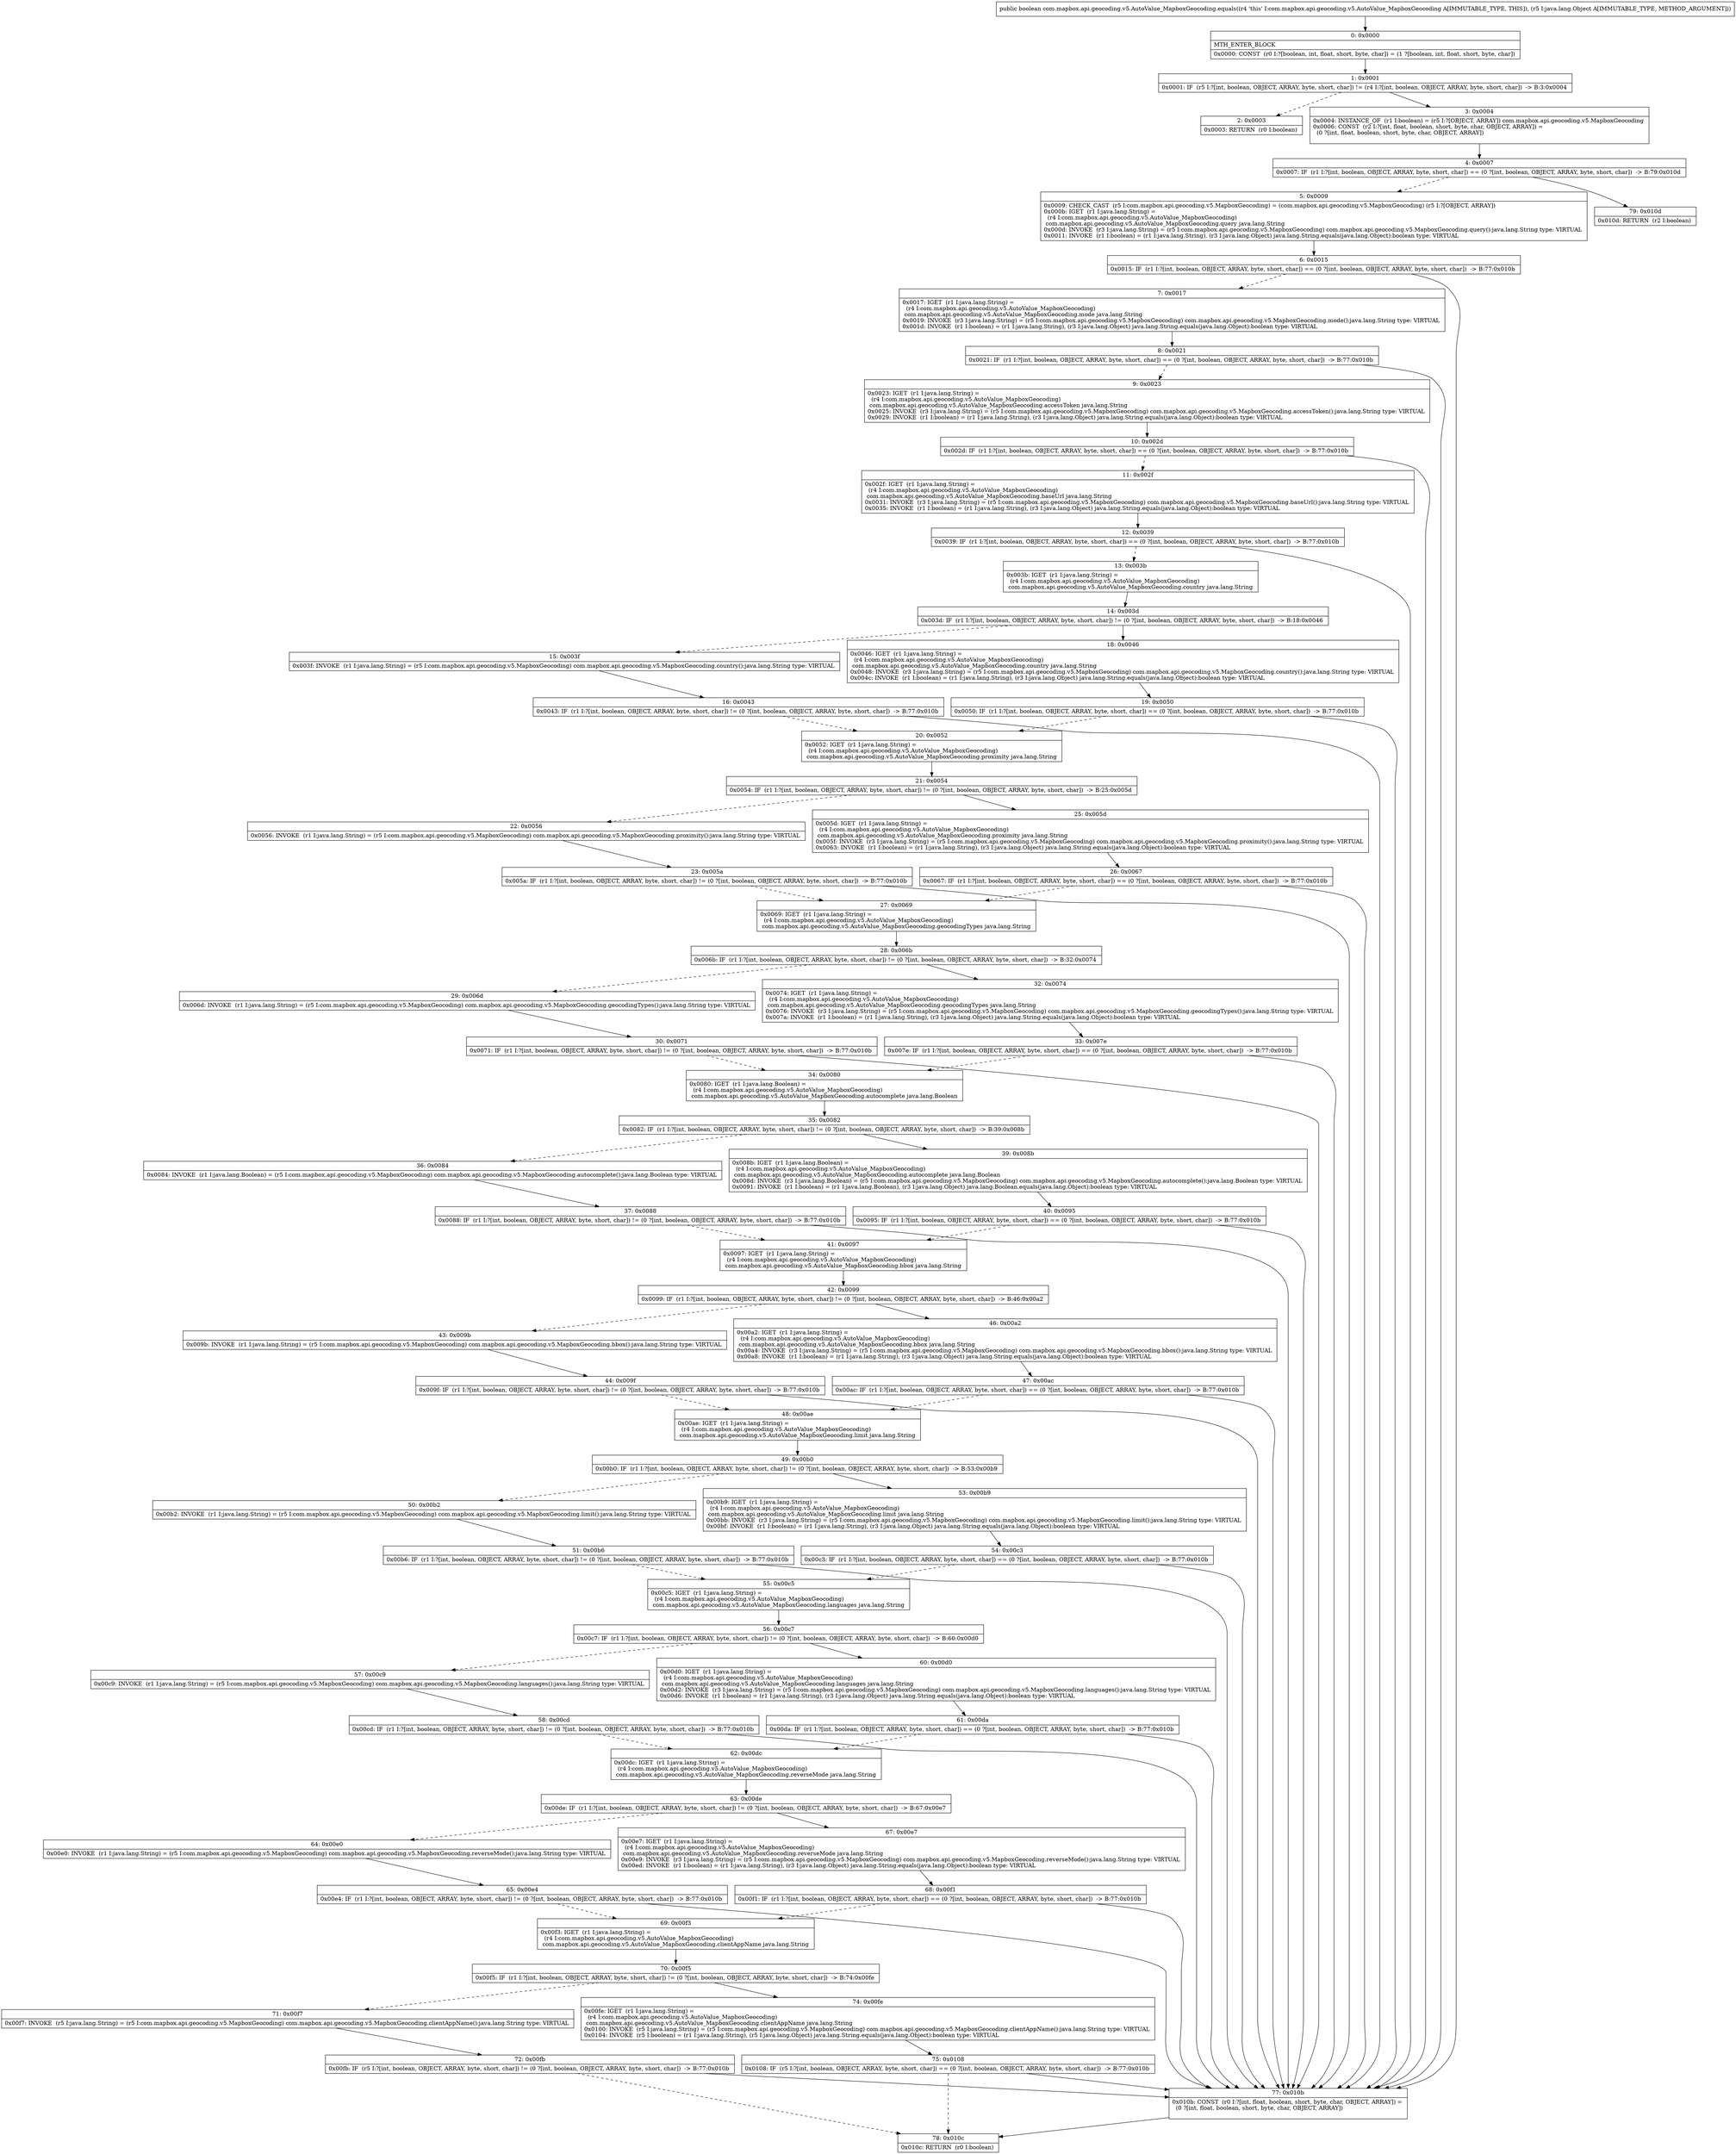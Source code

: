 digraph "CFG forcom.mapbox.api.geocoding.v5.AutoValue_MapboxGeocoding.equals(Ljava\/lang\/Object;)Z" {
Node_0 [shape=record,label="{0\:\ 0x0000|MTH_ENTER_BLOCK\l|0x0000: CONST  (r0 I:?[boolean, int, float, short, byte, char]) = (1 ?[boolean, int, float, short, byte, char]) \l}"];
Node_1 [shape=record,label="{1\:\ 0x0001|0x0001: IF  (r5 I:?[int, boolean, OBJECT, ARRAY, byte, short, char]) != (r4 I:?[int, boolean, OBJECT, ARRAY, byte, short, char])  \-\> B:3:0x0004 \l}"];
Node_2 [shape=record,label="{2\:\ 0x0003|0x0003: RETURN  (r0 I:boolean) \l}"];
Node_3 [shape=record,label="{3\:\ 0x0004|0x0004: INSTANCE_OF  (r1 I:boolean) = (r5 I:?[OBJECT, ARRAY]) com.mapbox.api.geocoding.v5.MapboxGeocoding \l0x0006: CONST  (r2 I:?[int, float, boolean, short, byte, char, OBJECT, ARRAY]) = \l  (0 ?[int, float, boolean, short, byte, char, OBJECT, ARRAY])\l \l}"];
Node_4 [shape=record,label="{4\:\ 0x0007|0x0007: IF  (r1 I:?[int, boolean, OBJECT, ARRAY, byte, short, char]) == (0 ?[int, boolean, OBJECT, ARRAY, byte, short, char])  \-\> B:79:0x010d \l}"];
Node_5 [shape=record,label="{5\:\ 0x0009|0x0009: CHECK_CAST  (r5 I:com.mapbox.api.geocoding.v5.MapboxGeocoding) = (com.mapbox.api.geocoding.v5.MapboxGeocoding) (r5 I:?[OBJECT, ARRAY]) \l0x000b: IGET  (r1 I:java.lang.String) = \l  (r4 I:com.mapbox.api.geocoding.v5.AutoValue_MapboxGeocoding)\l com.mapbox.api.geocoding.v5.AutoValue_MapboxGeocoding.query java.lang.String \l0x000d: INVOKE  (r3 I:java.lang.String) = (r5 I:com.mapbox.api.geocoding.v5.MapboxGeocoding) com.mapbox.api.geocoding.v5.MapboxGeocoding.query():java.lang.String type: VIRTUAL \l0x0011: INVOKE  (r1 I:boolean) = (r1 I:java.lang.String), (r3 I:java.lang.Object) java.lang.String.equals(java.lang.Object):boolean type: VIRTUAL \l}"];
Node_6 [shape=record,label="{6\:\ 0x0015|0x0015: IF  (r1 I:?[int, boolean, OBJECT, ARRAY, byte, short, char]) == (0 ?[int, boolean, OBJECT, ARRAY, byte, short, char])  \-\> B:77:0x010b \l}"];
Node_7 [shape=record,label="{7\:\ 0x0017|0x0017: IGET  (r1 I:java.lang.String) = \l  (r4 I:com.mapbox.api.geocoding.v5.AutoValue_MapboxGeocoding)\l com.mapbox.api.geocoding.v5.AutoValue_MapboxGeocoding.mode java.lang.String \l0x0019: INVOKE  (r3 I:java.lang.String) = (r5 I:com.mapbox.api.geocoding.v5.MapboxGeocoding) com.mapbox.api.geocoding.v5.MapboxGeocoding.mode():java.lang.String type: VIRTUAL \l0x001d: INVOKE  (r1 I:boolean) = (r1 I:java.lang.String), (r3 I:java.lang.Object) java.lang.String.equals(java.lang.Object):boolean type: VIRTUAL \l}"];
Node_8 [shape=record,label="{8\:\ 0x0021|0x0021: IF  (r1 I:?[int, boolean, OBJECT, ARRAY, byte, short, char]) == (0 ?[int, boolean, OBJECT, ARRAY, byte, short, char])  \-\> B:77:0x010b \l}"];
Node_9 [shape=record,label="{9\:\ 0x0023|0x0023: IGET  (r1 I:java.lang.String) = \l  (r4 I:com.mapbox.api.geocoding.v5.AutoValue_MapboxGeocoding)\l com.mapbox.api.geocoding.v5.AutoValue_MapboxGeocoding.accessToken java.lang.String \l0x0025: INVOKE  (r3 I:java.lang.String) = (r5 I:com.mapbox.api.geocoding.v5.MapboxGeocoding) com.mapbox.api.geocoding.v5.MapboxGeocoding.accessToken():java.lang.String type: VIRTUAL \l0x0029: INVOKE  (r1 I:boolean) = (r1 I:java.lang.String), (r3 I:java.lang.Object) java.lang.String.equals(java.lang.Object):boolean type: VIRTUAL \l}"];
Node_10 [shape=record,label="{10\:\ 0x002d|0x002d: IF  (r1 I:?[int, boolean, OBJECT, ARRAY, byte, short, char]) == (0 ?[int, boolean, OBJECT, ARRAY, byte, short, char])  \-\> B:77:0x010b \l}"];
Node_11 [shape=record,label="{11\:\ 0x002f|0x002f: IGET  (r1 I:java.lang.String) = \l  (r4 I:com.mapbox.api.geocoding.v5.AutoValue_MapboxGeocoding)\l com.mapbox.api.geocoding.v5.AutoValue_MapboxGeocoding.baseUrl java.lang.String \l0x0031: INVOKE  (r3 I:java.lang.String) = (r5 I:com.mapbox.api.geocoding.v5.MapboxGeocoding) com.mapbox.api.geocoding.v5.MapboxGeocoding.baseUrl():java.lang.String type: VIRTUAL \l0x0035: INVOKE  (r1 I:boolean) = (r1 I:java.lang.String), (r3 I:java.lang.Object) java.lang.String.equals(java.lang.Object):boolean type: VIRTUAL \l}"];
Node_12 [shape=record,label="{12\:\ 0x0039|0x0039: IF  (r1 I:?[int, boolean, OBJECT, ARRAY, byte, short, char]) == (0 ?[int, boolean, OBJECT, ARRAY, byte, short, char])  \-\> B:77:0x010b \l}"];
Node_13 [shape=record,label="{13\:\ 0x003b|0x003b: IGET  (r1 I:java.lang.String) = \l  (r4 I:com.mapbox.api.geocoding.v5.AutoValue_MapboxGeocoding)\l com.mapbox.api.geocoding.v5.AutoValue_MapboxGeocoding.country java.lang.String \l}"];
Node_14 [shape=record,label="{14\:\ 0x003d|0x003d: IF  (r1 I:?[int, boolean, OBJECT, ARRAY, byte, short, char]) != (0 ?[int, boolean, OBJECT, ARRAY, byte, short, char])  \-\> B:18:0x0046 \l}"];
Node_15 [shape=record,label="{15\:\ 0x003f|0x003f: INVOKE  (r1 I:java.lang.String) = (r5 I:com.mapbox.api.geocoding.v5.MapboxGeocoding) com.mapbox.api.geocoding.v5.MapboxGeocoding.country():java.lang.String type: VIRTUAL \l}"];
Node_16 [shape=record,label="{16\:\ 0x0043|0x0043: IF  (r1 I:?[int, boolean, OBJECT, ARRAY, byte, short, char]) != (0 ?[int, boolean, OBJECT, ARRAY, byte, short, char])  \-\> B:77:0x010b \l}"];
Node_18 [shape=record,label="{18\:\ 0x0046|0x0046: IGET  (r1 I:java.lang.String) = \l  (r4 I:com.mapbox.api.geocoding.v5.AutoValue_MapboxGeocoding)\l com.mapbox.api.geocoding.v5.AutoValue_MapboxGeocoding.country java.lang.String \l0x0048: INVOKE  (r3 I:java.lang.String) = (r5 I:com.mapbox.api.geocoding.v5.MapboxGeocoding) com.mapbox.api.geocoding.v5.MapboxGeocoding.country():java.lang.String type: VIRTUAL \l0x004c: INVOKE  (r1 I:boolean) = (r1 I:java.lang.String), (r3 I:java.lang.Object) java.lang.String.equals(java.lang.Object):boolean type: VIRTUAL \l}"];
Node_19 [shape=record,label="{19\:\ 0x0050|0x0050: IF  (r1 I:?[int, boolean, OBJECT, ARRAY, byte, short, char]) == (0 ?[int, boolean, OBJECT, ARRAY, byte, short, char])  \-\> B:77:0x010b \l}"];
Node_20 [shape=record,label="{20\:\ 0x0052|0x0052: IGET  (r1 I:java.lang.String) = \l  (r4 I:com.mapbox.api.geocoding.v5.AutoValue_MapboxGeocoding)\l com.mapbox.api.geocoding.v5.AutoValue_MapboxGeocoding.proximity java.lang.String \l}"];
Node_21 [shape=record,label="{21\:\ 0x0054|0x0054: IF  (r1 I:?[int, boolean, OBJECT, ARRAY, byte, short, char]) != (0 ?[int, boolean, OBJECT, ARRAY, byte, short, char])  \-\> B:25:0x005d \l}"];
Node_22 [shape=record,label="{22\:\ 0x0056|0x0056: INVOKE  (r1 I:java.lang.String) = (r5 I:com.mapbox.api.geocoding.v5.MapboxGeocoding) com.mapbox.api.geocoding.v5.MapboxGeocoding.proximity():java.lang.String type: VIRTUAL \l}"];
Node_23 [shape=record,label="{23\:\ 0x005a|0x005a: IF  (r1 I:?[int, boolean, OBJECT, ARRAY, byte, short, char]) != (0 ?[int, boolean, OBJECT, ARRAY, byte, short, char])  \-\> B:77:0x010b \l}"];
Node_25 [shape=record,label="{25\:\ 0x005d|0x005d: IGET  (r1 I:java.lang.String) = \l  (r4 I:com.mapbox.api.geocoding.v5.AutoValue_MapboxGeocoding)\l com.mapbox.api.geocoding.v5.AutoValue_MapboxGeocoding.proximity java.lang.String \l0x005f: INVOKE  (r3 I:java.lang.String) = (r5 I:com.mapbox.api.geocoding.v5.MapboxGeocoding) com.mapbox.api.geocoding.v5.MapboxGeocoding.proximity():java.lang.String type: VIRTUAL \l0x0063: INVOKE  (r1 I:boolean) = (r1 I:java.lang.String), (r3 I:java.lang.Object) java.lang.String.equals(java.lang.Object):boolean type: VIRTUAL \l}"];
Node_26 [shape=record,label="{26\:\ 0x0067|0x0067: IF  (r1 I:?[int, boolean, OBJECT, ARRAY, byte, short, char]) == (0 ?[int, boolean, OBJECT, ARRAY, byte, short, char])  \-\> B:77:0x010b \l}"];
Node_27 [shape=record,label="{27\:\ 0x0069|0x0069: IGET  (r1 I:java.lang.String) = \l  (r4 I:com.mapbox.api.geocoding.v5.AutoValue_MapboxGeocoding)\l com.mapbox.api.geocoding.v5.AutoValue_MapboxGeocoding.geocodingTypes java.lang.String \l}"];
Node_28 [shape=record,label="{28\:\ 0x006b|0x006b: IF  (r1 I:?[int, boolean, OBJECT, ARRAY, byte, short, char]) != (0 ?[int, boolean, OBJECT, ARRAY, byte, short, char])  \-\> B:32:0x0074 \l}"];
Node_29 [shape=record,label="{29\:\ 0x006d|0x006d: INVOKE  (r1 I:java.lang.String) = (r5 I:com.mapbox.api.geocoding.v5.MapboxGeocoding) com.mapbox.api.geocoding.v5.MapboxGeocoding.geocodingTypes():java.lang.String type: VIRTUAL \l}"];
Node_30 [shape=record,label="{30\:\ 0x0071|0x0071: IF  (r1 I:?[int, boolean, OBJECT, ARRAY, byte, short, char]) != (0 ?[int, boolean, OBJECT, ARRAY, byte, short, char])  \-\> B:77:0x010b \l}"];
Node_32 [shape=record,label="{32\:\ 0x0074|0x0074: IGET  (r1 I:java.lang.String) = \l  (r4 I:com.mapbox.api.geocoding.v5.AutoValue_MapboxGeocoding)\l com.mapbox.api.geocoding.v5.AutoValue_MapboxGeocoding.geocodingTypes java.lang.String \l0x0076: INVOKE  (r3 I:java.lang.String) = (r5 I:com.mapbox.api.geocoding.v5.MapboxGeocoding) com.mapbox.api.geocoding.v5.MapboxGeocoding.geocodingTypes():java.lang.String type: VIRTUAL \l0x007a: INVOKE  (r1 I:boolean) = (r1 I:java.lang.String), (r3 I:java.lang.Object) java.lang.String.equals(java.lang.Object):boolean type: VIRTUAL \l}"];
Node_33 [shape=record,label="{33\:\ 0x007e|0x007e: IF  (r1 I:?[int, boolean, OBJECT, ARRAY, byte, short, char]) == (0 ?[int, boolean, OBJECT, ARRAY, byte, short, char])  \-\> B:77:0x010b \l}"];
Node_34 [shape=record,label="{34\:\ 0x0080|0x0080: IGET  (r1 I:java.lang.Boolean) = \l  (r4 I:com.mapbox.api.geocoding.v5.AutoValue_MapboxGeocoding)\l com.mapbox.api.geocoding.v5.AutoValue_MapboxGeocoding.autocomplete java.lang.Boolean \l}"];
Node_35 [shape=record,label="{35\:\ 0x0082|0x0082: IF  (r1 I:?[int, boolean, OBJECT, ARRAY, byte, short, char]) != (0 ?[int, boolean, OBJECT, ARRAY, byte, short, char])  \-\> B:39:0x008b \l}"];
Node_36 [shape=record,label="{36\:\ 0x0084|0x0084: INVOKE  (r1 I:java.lang.Boolean) = (r5 I:com.mapbox.api.geocoding.v5.MapboxGeocoding) com.mapbox.api.geocoding.v5.MapboxGeocoding.autocomplete():java.lang.Boolean type: VIRTUAL \l}"];
Node_37 [shape=record,label="{37\:\ 0x0088|0x0088: IF  (r1 I:?[int, boolean, OBJECT, ARRAY, byte, short, char]) != (0 ?[int, boolean, OBJECT, ARRAY, byte, short, char])  \-\> B:77:0x010b \l}"];
Node_39 [shape=record,label="{39\:\ 0x008b|0x008b: IGET  (r1 I:java.lang.Boolean) = \l  (r4 I:com.mapbox.api.geocoding.v5.AutoValue_MapboxGeocoding)\l com.mapbox.api.geocoding.v5.AutoValue_MapboxGeocoding.autocomplete java.lang.Boolean \l0x008d: INVOKE  (r3 I:java.lang.Boolean) = (r5 I:com.mapbox.api.geocoding.v5.MapboxGeocoding) com.mapbox.api.geocoding.v5.MapboxGeocoding.autocomplete():java.lang.Boolean type: VIRTUAL \l0x0091: INVOKE  (r1 I:boolean) = (r1 I:java.lang.Boolean), (r3 I:java.lang.Object) java.lang.Boolean.equals(java.lang.Object):boolean type: VIRTUAL \l}"];
Node_40 [shape=record,label="{40\:\ 0x0095|0x0095: IF  (r1 I:?[int, boolean, OBJECT, ARRAY, byte, short, char]) == (0 ?[int, boolean, OBJECT, ARRAY, byte, short, char])  \-\> B:77:0x010b \l}"];
Node_41 [shape=record,label="{41\:\ 0x0097|0x0097: IGET  (r1 I:java.lang.String) = \l  (r4 I:com.mapbox.api.geocoding.v5.AutoValue_MapboxGeocoding)\l com.mapbox.api.geocoding.v5.AutoValue_MapboxGeocoding.bbox java.lang.String \l}"];
Node_42 [shape=record,label="{42\:\ 0x0099|0x0099: IF  (r1 I:?[int, boolean, OBJECT, ARRAY, byte, short, char]) != (0 ?[int, boolean, OBJECT, ARRAY, byte, short, char])  \-\> B:46:0x00a2 \l}"];
Node_43 [shape=record,label="{43\:\ 0x009b|0x009b: INVOKE  (r1 I:java.lang.String) = (r5 I:com.mapbox.api.geocoding.v5.MapboxGeocoding) com.mapbox.api.geocoding.v5.MapboxGeocoding.bbox():java.lang.String type: VIRTUAL \l}"];
Node_44 [shape=record,label="{44\:\ 0x009f|0x009f: IF  (r1 I:?[int, boolean, OBJECT, ARRAY, byte, short, char]) != (0 ?[int, boolean, OBJECT, ARRAY, byte, short, char])  \-\> B:77:0x010b \l}"];
Node_46 [shape=record,label="{46\:\ 0x00a2|0x00a2: IGET  (r1 I:java.lang.String) = \l  (r4 I:com.mapbox.api.geocoding.v5.AutoValue_MapboxGeocoding)\l com.mapbox.api.geocoding.v5.AutoValue_MapboxGeocoding.bbox java.lang.String \l0x00a4: INVOKE  (r3 I:java.lang.String) = (r5 I:com.mapbox.api.geocoding.v5.MapboxGeocoding) com.mapbox.api.geocoding.v5.MapboxGeocoding.bbox():java.lang.String type: VIRTUAL \l0x00a8: INVOKE  (r1 I:boolean) = (r1 I:java.lang.String), (r3 I:java.lang.Object) java.lang.String.equals(java.lang.Object):boolean type: VIRTUAL \l}"];
Node_47 [shape=record,label="{47\:\ 0x00ac|0x00ac: IF  (r1 I:?[int, boolean, OBJECT, ARRAY, byte, short, char]) == (0 ?[int, boolean, OBJECT, ARRAY, byte, short, char])  \-\> B:77:0x010b \l}"];
Node_48 [shape=record,label="{48\:\ 0x00ae|0x00ae: IGET  (r1 I:java.lang.String) = \l  (r4 I:com.mapbox.api.geocoding.v5.AutoValue_MapboxGeocoding)\l com.mapbox.api.geocoding.v5.AutoValue_MapboxGeocoding.limit java.lang.String \l}"];
Node_49 [shape=record,label="{49\:\ 0x00b0|0x00b0: IF  (r1 I:?[int, boolean, OBJECT, ARRAY, byte, short, char]) != (0 ?[int, boolean, OBJECT, ARRAY, byte, short, char])  \-\> B:53:0x00b9 \l}"];
Node_50 [shape=record,label="{50\:\ 0x00b2|0x00b2: INVOKE  (r1 I:java.lang.String) = (r5 I:com.mapbox.api.geocoding.v5.MapboxGeocoding) com.mapbox.api.geocoding.v5.MapboxGeocoding.limit():java.lang.String type: VIRTUAL \l}"];
Node_51 [shape=record,label="{51\:\ 0x00b6|0x00b6: IF  (r1 I:?[int, boolean, OBJECT, ARRAY, byte, short, char]) != (0 ?[int, boolean, OBJECT, ARRAY, byte, short, char])  \-\> B:77:0x010b \l}"];
Node_53 [shape=record,label="{53\:\ 0x00b9|0x00b9: IGET  (r1 I:java.lang.String) = \l  (r4 I:com.mapbox.api.geocoding.v5.AutoValue_MapboxGeocoding)\l com.mapbox.api.geocoding.v5.AutoValue_MapboxGeocoding.limit java.lang.String \l0x00bb: INVOKE  (r3 I:java.lang.String) = (r5 I:com.mapbox.api.geocoding.v5.MapboxGeocoding) com.mapbox.api.geocoding.v5.MapboxGeocoding.limit():java.lang.String type: VIRTUAL \l0x00bf: INVOKE  (r1 I:boolean) = (r1 I:java.lang.String), (r3 I:java.lang.Object) java.lang.String.equals(java.lang.Object):boolean type: VIRTUAL \l}"];
Node_54 [shape=record,label="{54\:\ 0x00c3|0x00c3: IF  (r1 I:?[int, boolean, OBJECT, ARRAY, byte, short, char]) == (0 ?[int, boolean, OBJECT, ARRAY, byte, short, char])  \-\> B:77:0x010b \l}"];
Node_55 [shape=record,label="{55\:\ 0x00c5|0x00c5: IGET  (r1 I:java.lang.String) = \l  (r4 I:com.mapbox.api.geocoding.v5.AutoValue_MapboxGeocoding)\l com.mapbox.api.geocoding.v5.AutoValue_MapboxGeocoding.languages java.lang.String \l}"];
Node_56 [shape=record,label="{56\:\ 0x00c7|0x00c7: IF  (r1 I:?[int, boolean, OBJECT, ARRAY, byte, short, char]) != (0 ?[int, boolean, OBJECT, ARRAY, byte, short, char])  \-\> B:60:0x00d0 \l}"];
Node_57 [shape=record,label="{57\:\ 0x00c9|0x00c9: INVOKE  (r1 I:java.lang.String) = (r5 I:com.mapbox.api.geocoding.v5.MapboxGeocoding) com.mapbox.api.geocoding.v5.MapboxGeocoding.languages():java.lang.String type: VIRTUAL \l}"];
Node_58 [shape=record,label="{58\:\ 0x00cd|0x00cd: IF  (r1 I:?[int, boolean, OBJECT, ARRAY, byte, short, char]) != (0 ?[int, boolean, OBJECT, ARRAY, byte, short, char])  \-\> B:77:0x010b \l}"];
Node_60 [shape=record,label="{60\:\ 0x00d0|0x00d0: IGET  (r1 I:java.lang.String) = \l  (r4 I:com.mapbox.api.geocoding.v5.AutoValue_MapboxGeocoding)\l com.mapbox.api.geocoding.v5.AutoValue_MapboxGeocoding.languages java.lang.String \l0x00d2: INVOKE  (r3 I:java.lang.String) = (r5 I:com.mapbox.api.geocoding.v5.MapboxGeocoding) com.mapbox.api.geocoding.v5.MapboxGeocoding.languages():java.lang.String type: VIRTUAL \l0x00d6: INVOKE  (r1 I:boolean) = (r1 I:java.lang.String), (r3 I:java.lang.Object) java.lang.String.equals(java.lang.Object):boolean type: VIRTUAL \l}"];
Node_61 [shape=record,label="{61\:\ 0x00da|0x00da: IF  (r1 I:?[int, boolean, OBJECT, ARRAY, byte, short, char]) == (0 ?[int, boolean, OBJECT, ARRAY, byte, short, char])  \-\> B:77:0x010b \l}"];
Node_62 [shape=record,label="{62\:\ 0x00dc|0x00dc: IGET  (r1 I:java.lang.String) = \l  (r4 I:com.mapbox.api.geocoding.v5.AutoValue_MapboxGeocoding)\l com.mapbox.api.geocoding.v5.AutoValue_MapboxGeocoding.reverseMode java.lang.String \l}"];
Node_63 [shape=record,label="{63\:\ 0x00de|0x00de: IF  (r1 I:?[int, boolean, OBJECT, ARRAY, byte, short, char]) != (0 ?[int, boolean, OBJECT, ARRAY, byte, short, char])  \-\> B:67:0x00e7 \l}"];
Node_64 [shape=record,label="{64\:\ 0x00e0|0x00e0: INVOKE  (r1 I:java.lang.String) = (r5 I:com.mapbox.api.geocoding.v5.MapboxGeocoding) com.mapbox.api.geocoding.v5.MapboxGeocoding.reverseMode():java.lang.String type: VIRTUAL \l}"];
Node_65 [shape=record,label="{65\:\ 0x00e4|0x00e4: IF  (r1 I:?[int, boolean, OBJECT, ARRAY, byte, short, char]) != (0 ?[int, boolean, OBJECT, ARRAY, byte, short, char])  \-\> B:77:0x010b \l}"];
Node_67 [shape=record,label="{67\:\ 0x00e7|0x00e7: IGET  (r1 I:java.lang.String) = \l  (r4 I:com.mapbox.api.geocoding.v5.AutoValue_MapboxGeocoding)\l com.mapbox.api.geocoding.v5.AutoValue_MapboxGeocoding.reverseMode java.lang.String \l0x00e9: INVOKE  (r3 I:java.lang.String) = (r5 I:com.mapbox.api.geocoding.v5.MapboxGeocoding) com.mapbox.api.geocoding.v5.MapboxGeocoding.reverseMode():java.lang.String type: VIRTUAL \l0x00ed: INVOKE  (r1 I:boolean) = (r1 I:java.lang.String), (r3 I:java.lang.Object) java.lang.String.equals(java.lang.Object):boolean type: VIRTUAL \l}"];
Node_68 [shape=record,label="{68\:\ 0x00f1|0x00f1: IF  (r1 I:?[int, boolean, OBJECT, ARRAY, byte, short, char]) == (0 ?[int, boolean, OBJECT, ARRAY, byte, short, char])  \-\> B:77:0x010b \l}"];
Node_69 [shape=record,label="{69\:\ 0x00f3|0x00f3: IGET  (r1 I:java.lang.String) = \l  (r4 I:com.mapbox.api.geocoding.v5.AutoValue_MapboxGeocoding)\l com.mapbox.api.geocoding.v5.AutoValue_MapboxGeocoding.clientAppName java.lang.String \l}"];
Node_70 [shape=record,label="{70\:\ 0x00f5|0x00f5: IF  (r1 I:?[int, boolean, OBJECT, ARRAY, byte, short, char]) != (0 ?[int, boolean, OBJECT, ARRAY, byte, short, char])  \-\> B:74:0x00fe \l}"];
Node_71 [shape=record,label="{71\:\ 0x00f7|0x00f7: INVOKE  (r5 I:java.lang.String) = (r5 I:com.mapbox.api.geocoding.v5.MapboxGeocoding) com.mapbox.api.geocoding.v5.MapboxGeocoding.clientAppName():java.lang.String type: VIRTUAL \l}"];
Node_72 [shape=record,label="{72\:\ 0x00fb|0x00fb: IF  (r5 I:?[int, boolean, OBJECT, ARRAY, byte, short, char]) != (0 ?[int, boolean, OBJECT, ARRAY, byte, short, char])  \-\> B:77:0x010b \l}"];
Node_74 [shape=record,label="{74\:\ 0x00fe|0x00fe: IGET  (r1 I:java.lang.String) = \l  (r4 I:com.mapbox.api.geocoding.v5.AutoValue_MapboxGeocoding)\l com.mapbox.api.geocoding.v5.AutoValue_MapboxGeocoding.clientAppName java.lang.String \l0x0100: INVOKE  (r5 I:java.lang.String) = (r5 I:com.mapbox.api.geocoding.v5.MapboxGeocoding) com.mapbox.api.geocoding.v5.MapboxGeocoding.clientAppName():java.lang.String type: VIRTUAL \l0x0104: INVOKE  (r5 I:boolean) = (r1 I:java.lang.String), (r5 I:java.lang.Object) java.lang.String.equals(java.lang.Object):boolean type: VIRTUAL \l}"];
Node_75 [shape=record,label="{75\:\ 0x0108|0x0108: IF  (r5 I:?[int, boolean, OBJECT, ARRAY, byte, short, char]) == (0 ?[int, boolean, OBJECT, ARRAY, byte, short, char])  \-\> B:77:0x010b \l}"];
Node_77 [shape=record,label="{77\:\ 0x010b|0x010b: CONST  (r0 I:?[int, float, boolean, short, byte, char, OBJECT, ARRAY]) = \l  (0 ?[int, float, boolean, short, byte, char, OBJECT, ARRAY])\l \l}"];
Node_78 [shape=record,label="{78\:\ 0x010c|0x010c: RETURN  (r0 I:boolean) \l}"];
Node_79 [shape=record,label="{79\:\ 0x010d|0x010d: RETURN  (r2 I:boolean) \l}"];
MethodNode[shape=record,label="{public boolean com.mapbox.api.geocoding.v5.AutoValue_MapboxGeocoding.equals((r4 'this' I:com.mapbox.api.geocoding.v5.AutoValue_MapboxGeocoding A[IMMUTABLE_TYPE, THIS]), (r5 I:java.lang.Object A[IMMUTABLE_TYPE, METHOD_ARGUMENT])) }"];
MethodNode -> Node_0;
Node_0 -> Node_1;
Node_1 -> Node_2[style=dashed];
Node_1 -> Node_3;
Node_3 -> Node_4;
Node_4 -> Node_5[style=dashed];
Node_4 -> Node_79;
Node_5 -> Node_6;
Node_6 -> Node_7[style=dashed];
Node_6 -> Node_77;
Node_7 -> Node_8;
Node_8 -> Node_9[style=dashed];
Node_8 -> Node_77;
Node_9 -> Node_10;
Node_10 -> Node_11[style=dashed];
Node_10 -> Node_77;
Node_11 -> Node_12;
Node_12 -> Node_13[style=dashed];
Node_12 -> Node_77;
Node_13 -> Node_14;
Node_14 -> Node_15[style=dashed];
Node_14 -> Node_18;
Node_15 -> Node_16;
Node_16 -> Node_77;
Node_16 -> Node_20[style=dashed];
Node_18 -> Node_19;
Node_19 -> Node_20[style=dashed];
Node_19 -> Node_77;
Node_20 -> Node_21;
Node_21 -> Node_22[style=dashed];
Node_21 -> Node_25;
Node_22 -> Node_23;
Node_23 -> Node_77;
Node_23 -> Node_27[style=dashed];
Node_25 -> Node_26;
Node_26 -> Node_27[style=dashed];
Node_26 -> Node_77;
Node_27 -> Node_28;
Node_28 -> Node_29[style=dashed];
Node_28 -> Node_32;
Node_29 -> Node_30;
Node_30 -> Node_77;
Node_30 -> Node_34[style=dashed];
Node_32 -> Node_33;
Node_33 -> Node_34[style=dashed];
Node_33 -> Node_77;
Node_34 -> Node_35;
Node_35 -> Node_36[style=dashed];
Node_35 -> Node_39;
Node_36 -> Node_37;
Node_37 -> Node_77;
Node_37 -> Node_41[style=dashed];
Node_39 -> Node_40;
Node_40 -> Node_41[style=dashed];
Node_40 -> Node_77;
Node_41 -> Node_42;
Node_42 -> Node_43[style=dashed];
Node_42 -> Node_46;
Node_43 -> Node_44;
Node_44 -> Node_77;
Node_44 -> Node_48[style=dashed];
Node_46 -> Node_47;
Node_47 -> Node_48[style=dashed];
Node_47 -> Node_77;
Node_48 -> Node_49;
Node_49 -> Node_50[style=dashed];
Node_49 -> Node_53;
Node_50 -> Node_51;
Node_51 -> Node_77;
Node_51 -> Node_55[style=dashed];
Node_53 -> Node_54;
Node_54 -> Node_55[style=dashed];
Node_54 -> Node_77;
Node_55 -> Node_56;
Node_56 -> Node_57[style=dashed];
Node_56 -> Node_60;
Node_57 -> Node_58;
Node_58 -> Node_77;
Node_58 -> Node_62[style=dashed];
Node_60 -> Node_61;
Node_61 -> Node_62[style=dashed];
Node_61 -> Node_77;
Node_62 -> Node_63;
Node_63 -> Node_64[style=dashed];
Node_63 -> Node_67;
Node_64 -> Node_65;
Node_65 -> Node_77;
Node_65 -> Node_69[style=dashed];
Node_67 -> Node_68;
Node_68 -> Node_69[style=dashed];
Node_68 -> Node_77;
Node_69 -> Node_70;
Node_70 -> Node_71[style=dashed];
Node_70 -> Node_74;
Node_71 -> Node_72;
Node_72 -> Node_77;
Node_72 -> Node_78[style=dashed];
Node_74 -> Node_75;
Node_75 -> Node_77;
Node_75 -> Node_78[style=dashed];
Node_77 -> Node_78;
}

